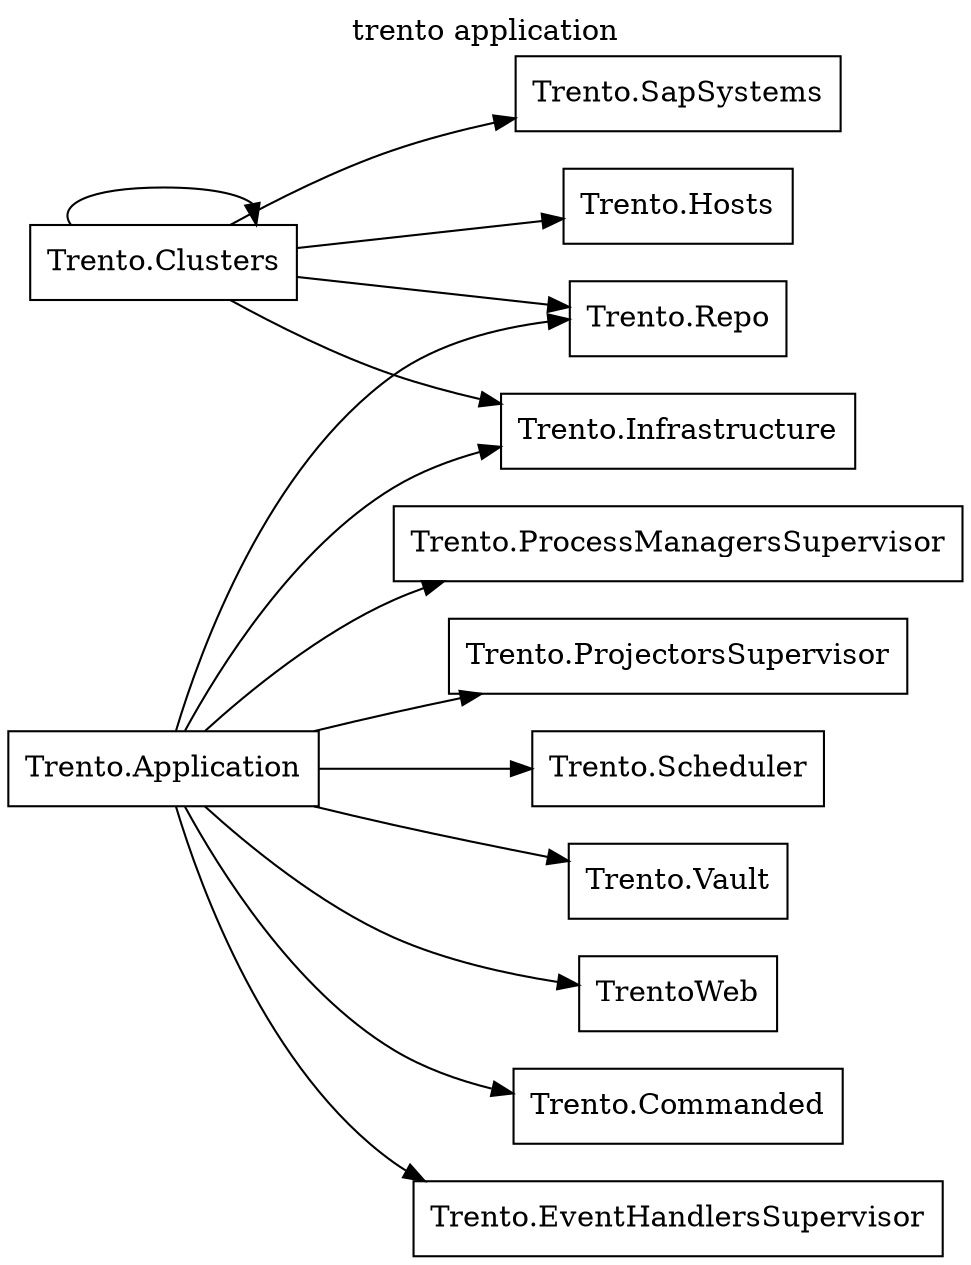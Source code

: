 digraph {
  label="trento application";
  labelloc=top;
  rankdir=LR;

  "Trento.Application" [shape=box];
  "Trento.Clusters" [shape=box];
  "Trento.Commanded" [shape=box];
  "Trento.EventHandlersSupervisor" [shape=box];
  "Trento.Hosts" [shape=box];
  "Trento.Infrastructure" [shape=box];
  "Trento.ProcessManagersSupervisor" [shape=box];
  "Trento.ProjectorsSupervisor" [shape=box];
  "Trento.Repo" [shape=box];
  "Trento.SapSystems" [shape=box];
  "Trento.Scheduler" [shape=box];
  "Trento.Vault" [shape=box];
  "TrentoWeb" [shape=box];

  "Trento.Application" -> "Trento.Commanded";
  "Trento.Application" -> "Trento.EventHandlersSupervisor";
  "Trento.Application" -> "Trento.Infrastructure";
  "Trento.Application" -> "Trento.ProcessManagersSupervisor";
  "Trento.Application" -> "Trento.ProjectorsSupervisor";
  "Trento.Application" -> "Trento.Repo";
  "Trento.Application" -> "Trento.Scheduler";
  "Trento.Application" -> "Trento.Vault";
  "Trento.Application" -> "TrentoWeb";
  "Trento.Clusters" -> "Trento.Clusters";
  "Trento.Clusters" -> "Trento.Hosts";
  "Trento.Clusters" -> "Trento.Infrastructure";
  "Trento.Clusters" -> "Trento.Repo";
  "Trento.Clusters" -> "Trento.SapSystems";
}
